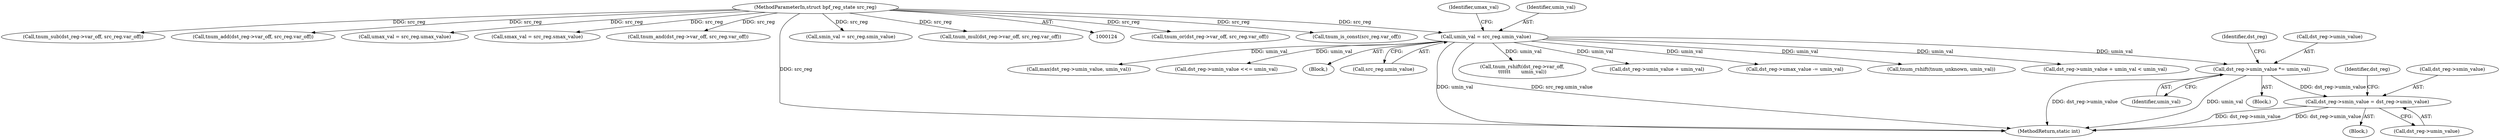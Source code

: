 digraph "0_linux_468f6eafa6c44cb2c5d8aad35e12f06c240a812a@pointer" {
"1000435" [label="(Call,dst_reg->smin_value = dst_reg->umin_value)"];
"1000406" [label="(Call,dst_reg->umin_value *= umin_val)"];
"1000173" [label="(Call,umin_val = src_reg.umin_value)"];
"1000128" [label="(MethodParameterIn,struct bpf_reg_state src_reg)"];
"1000444" [label="(Identifier,dst_reg)"];
"1000345" [label="(Call,dst_reg->umax_value -= umin_val)"];
"1000563" [label="(Call,tnum_or(dst_reg->var_off, src_reg.var_off))"];
"1000741" [label="(Call,tnum_rshift(tnum_unknown, umin_val))"];
"1000413" [label="(Identifier,dst_reg)"];
"1000236" [label="(Call,dst_reg->umin_value + umin_val < umin_val)"];
"1000185" [label="(Call,tnum_is_const(src_reg.var_off))"];
"1000354" [label="(Call,tnum_sub(dst_reg->var_off, src_reg.var_off))"];
"1000277" [label="(Call,tnum_add(dst_reg->var_off, src_reg.var_off))"];
"1000179" [label="(Identifier,umax_val)"];
"1000574" [label="(Call,max(dst_reg->umin_value, umin_val))"];
"1000434" [label="(Block,)"];
"1000435" [label="(Call,dst_reg->smin_value = dst_reg->umin_value)"];
"1000439" [label="(Call,dst_reg->umin_value)"];
"1000649" [label="(Call,dst_reg->umin_value <<= umin_val)"];
"1000178" [label="(Call,umax_val = src_reg.umax_value)"];
"1000168" [label="(Call,smax_val = src_reg.smax_value)"];
"1000129" [label="(Block,)"];
"1000175" [label="(Call,src_reg.umin_value)"];
"1000474" [label="(Call,tnum_and(dst_reg->var_off, src_reg.var_off))"];
"1000407" [label="(Call,dst_reg->umin_value)"];
"1000436" [label="(Call,dst_reg->smin_value)"];
"1000771" [label="(MethodReturn,static int)"];
"1000174" [label="(Identifier,umin_val)"];
"1000731" [label="(Call,tnum_rshift(dst_reg->var_off,\n\t\t\t\t\t\t       umin_val))"];
"1000197" [label="(Block,)"];
"1000237" [label="(Call,dst_reg->umin_value + umin_val)"];
"1000410" [label="(Identifier,umin_val)"];
"1000163" [label="(Call,smin_val = src_reg.smin_value)"];
"1000406" [label="(Call,dst_reg->umin_value *= umin_val)"];
"1000367" [label="(Call,tnum_mul(dst_reg->var_off, src_reg.var_off))"];
"1000173" [label="(Call,umin_val = src_reg.umin_value)"];
"1000128" [label="(MethodParameterIn,struct bpf_reg_state src_reg)"];
"1000435" -> "1000434"  [label="AST: "];
"1000435" -> "1000439"  [label="CFG: "];
"1000436" -> "1000435"  [label="AST: "];
"1000439" -> "1000435"  [label="AST: "];
"1000444" -> "1000435"  [label="CFG: "];
"1000435" -> "1000771"  [label="DDG: dst_reg->smin_value"];
"1000435" -> "1000771"  [label="DDG: dst_reg->umin_value"];
"1000406" -> "1000435"  [label="DDG: dst_reg->umin_value"];
"1000406" -> "1000197"  [label="AST: "];
"1000406" -> "1000410"  [label="CFG: "];
"1000407" -> "1000406"  [label="AST: "];
"1000410" -> "1000406"  [label="AST: "];
"1000413" -> "1000406"  [label="CFG: "];
"1000406" -> "1000771"  [label="DDG: dst_reg->umin_value"];
"1000406" -> "1000771"  [label="DDG: umin_val"];
"1000173" -> "1000406"  [label="DDG: umin_val"];
"1000173" -> "1000129"  [label="AST: "];
"1000173" -> "1000175"  [label="CFG: "];
"1000174" -> "1000173"  [label="AST: "];
"1000175" -> "1000173"  [label="AST: "];
"1000179" -> "1000173"  [label="CFG: "];
"1000173" -> "1000771"  [label="DDG: umin_val"];
"1000173" -> "1000771"  [label="DDG: src_reg.umin_value"];
"1000128" -> "1000173"  [label="DDG: src_reg"];
"1000173" -> "1000236"  [label="DDG: umin_val"];
"1000173" -> "1000237"  [label="DDG: umin_val"];
"1000173" -> "1000345"  [label="DDG: umin_val"];
"1000173" -> "1000574"  [label="DDG: umin_val"];
"1000173" -> "1000649"  [label="DDG: umin_val"];
"1000173" -> "1000731"  [label="DDG: umin_val"];
"1000173" -> "1000741"  [label="DDG: umin_val"];
"1000128" -> "1000124"  [label="AST: "];
"1000128" -> "1000771"  [label="DDG: src_reg"];
"1000128" -> "1000163"  [label="DDG: src_reg"];
"1000128" -> "1000168"  [label="DDG: src_reg"];
"1000128" -> "1000178"  [label="DDG: src_reg"];
"1000128" -> "1000185"  [label="DDG: src_reg"];
"1000128" -> "1000277"  [label="DDG: src_reg"];
"1000128" -> "1000354"  [label="DDG: src_reg"];
"1000128" -> "1000367"  [label="DDG: src_reg"];
"1000128" -> "1000474"  [label="DDG: src_reg"];
"1000128" -> "1000563"  [label="DDG: src_reg"];
}
